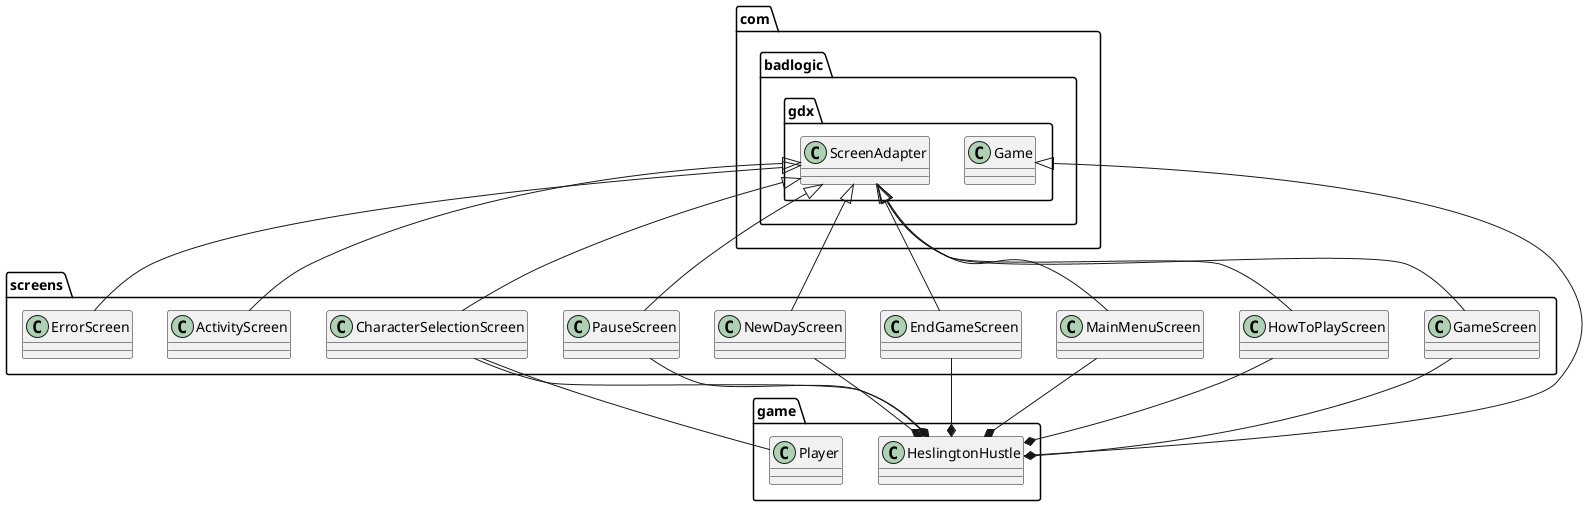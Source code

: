 @startuml
'https://plantuml.com/class-diagram
package com.badlogic.gdx {
class ScreenAdapter
class Game
}
package game{

class HeslingtonHustle extends com.badlogic.gdx.Game{
}

class Player{}

}

package screens {
class ActivityScreen extends com.badlogic.gdx.ScreenAdapter
class CharacterSelectionScreen extends com.badlogic.gdx.ScreenAdapter
class EndGameScreen extends com.badlogic.gdx.ScreenAdapter
class ErrorScreen extends com.badlogic.gdx.ScreenAdapter
class GameScreen extends com.badlogic.gdx.ScreenAdapter
class HowToPlayScreen extends com.badlogic.gdx.ScreenAdapter
class MainMenuScreen extends com.badlogic.gdx.ScreenAdapter
class NewDayScreen extends com.badlogic.gdx.ScreenAdapter
class PauseScreen extends com.badlogic.gdx.ScreenAdapter
}

HeslingtonHustle *-up- CharacterSelectionScreen
HeslingtonHustle *-up- PauseScreen
HeslingtonHustle *-up- NewDayScreen
HeslingtonHustle *-up- EndGameScreen
HeslingtonHustle *-up- MainMenuScreen
HeslingtonHustle *-up- HowToPlayScreen
HeslingtonHustle *-up- GameScreen

Player -- CharacterSelectionScreen
}
@enduml
